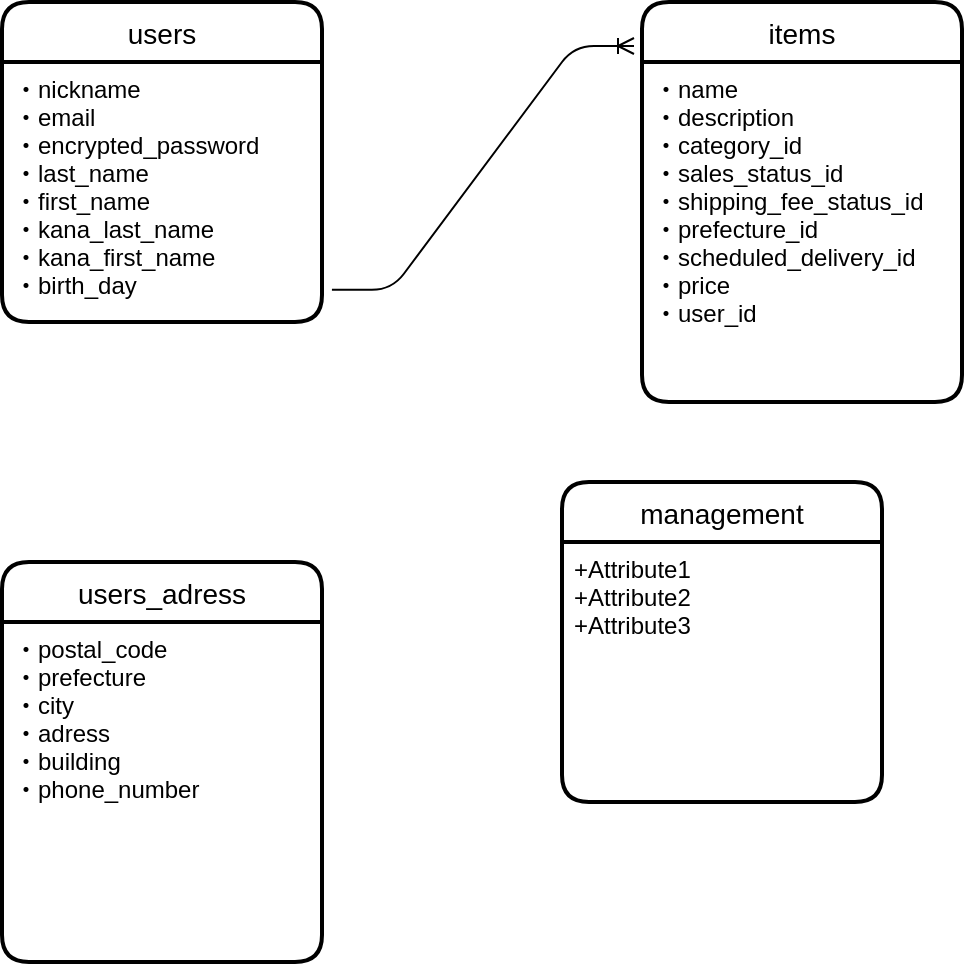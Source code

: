 <mxfile version="13.10.0" type="embed">
    <diagram id="8erA8K_s4zOquUUDo_2Y" name="ページ1">
        <mxGraphModel dx="717" dy="331" grid="1" gridSize="10" guides="1" tooltips="1" connect="1" arrows="1" fold="1" page="1" pageScale="1" pageWidth="850" pageHeight="1100" math="0" shadow="0">
            <root>
                <mxCell id="0"/>
                <mxCell id="1" parent="0"/>
                <mxCell id="37" value="users" style="swimlane;childLayout=stackLayout;horizontal=1;startSize=30;horizontalStack=0;rounded=1;fontSize=14;fontStyle=0;strokeWidth=2;resizeParent=0;resizeLast=1;shadow=0;dashed=0;align=center;" vertex="1" parent="1">
                    <mxGeometry x="80" y="40" width="160" height="160" as="geometry"/>
                </mxCell>
                <mxCell id="38" value="・nickname&#10;・email&#10;・encrypted_password&#10;・last_name&#10;・first_name&#10;・kana_last_name&#10;・kana_first_name&#10;・birth_day" style="align=left;strokeColor=none;fillColor=none;spacingLeft=4;fontSize=12;verticalAlign=top;resizable=0;rotatable=0;part=1;" vertex="1" parent="37">
                    <mxGeometry y="30" width="160" height="130" as="geometry"/>
                </mxCell>
                <mxCell id="43" value="items" style="swimlane;childLayout=stackLayout;horizontal=1;startSize=30;horizontalStack=0;rounded=1;fontSize=14;fontStyle=0;strokeWidth=2;resizeParent=0;resizeLast=1;shadow=0;dashed=0;align=center;" vertex="1" parent="1">
                    <mxGeometry x="400" y="40" width="160" height="200" as="geometry">
                        <mxRectangle x="400" y="40" width="70" height="30" as="alternateBounds"/>
                    </mxGeometry>
                </mxCell>
                <mxCell id="44" value="・name&#10;・description&#10;・category_id&#10;・sales_status_id&#10;・shipping_fee_status_id&#10;・prefecture_id&#10;・scheduled_delivery_id&#10;・price&#10;・user_id" style="align=left;strokeColor=none;fillColor=none;spacingLeft=4;fontSize=12;verticalAlign=top;resizable=0;rotatable=0;part=1;" vertex="1" parent="43">
                    <mxGeometry y="30" width="160" height="170" as="geometry"/>
                </mxCell>
                <mxCell id="45" value="" style="edgeStyle=entityRelationEdgeStyle;fontSize=12;html=1;endArrow=ERoneToMany;exitX=1.031;exitY=0.876;exitDx=0;exitDy=0;exitPerimeter=0;entryX=-0.025;entryY=0.11;entryDx=0;entryDy=0;entryPerimeter=0;" edge="1" parent="1" source="38" target="43">
                    <mxGeometry width="100" height="100" relative="1" as="geometry">
                        <mxPoint x="300" y="280" as="sourcePoint"/>
                        <mxPoint x="400" y="180" as="targetPoint"/>
                    </mxGeometry>
                </mxCell>
                <mxCell id="49" value="users_adress" style="swimlane;childLayout=stackLayout;horizontal=1;startSize=30;horizontalStack=0;rounded=1;fontSize=14;fontStyle=0;strokeWidth=2;resizeParent=0;resizeLast=1;shadow=0;dashed=0;align=center;" vertex="1" parent="1">
                    <mxGeometry x="80" y="320" width="160" height="200" as="geometry"/>
                </mxCell>
                <mxCell id="50" value="・postal_code&#10;・prefecture&#10;・city&#10;・adress&#10;・building&#10;・phone_number&#10;" style="align=left;strokeColor=none;fillColor=none;spacingLeft=4;fontSize=12;verticalAlign=top;resizable=0;rotatable=0;part=1;" vertex="1" parent="49">
                    <mxGeometry y="30" width="160" height="170" as="geometry"/>
                </mxCell>
                <mxCell id="54" value="management" style="swimlane;childLayout=stackLayout;horizontal=1;startSize=30;horizontalStack=0;rounded=1;fontSize=14;fontStyle=0;strokeWidth=2;resizeParent=0;resizeLast=1;shadow=0;dashed=0;align=center;" vertex="1" parent="1">
                    <mxGeometry x="360" y="280" width="160" height="160" as="geometry"/>
                </mxCell>
                <mxCell id="55" value="+Attribute1&#10;+Attribute2&#10;+Attribute3" style="align=left;strokeColor=none;fillColor=none;spacingLeft=4;fontSize=12;verticalAlign=top;resizable=0;rotatable=0;part=1;" vertex="1" parent="54">
                    <mxGeometry y="30" width="160" height="130" as="geometry"/>
                </mxCell>
            </root>
        </mxGraphModel>
    </diagram>
</mxfile>